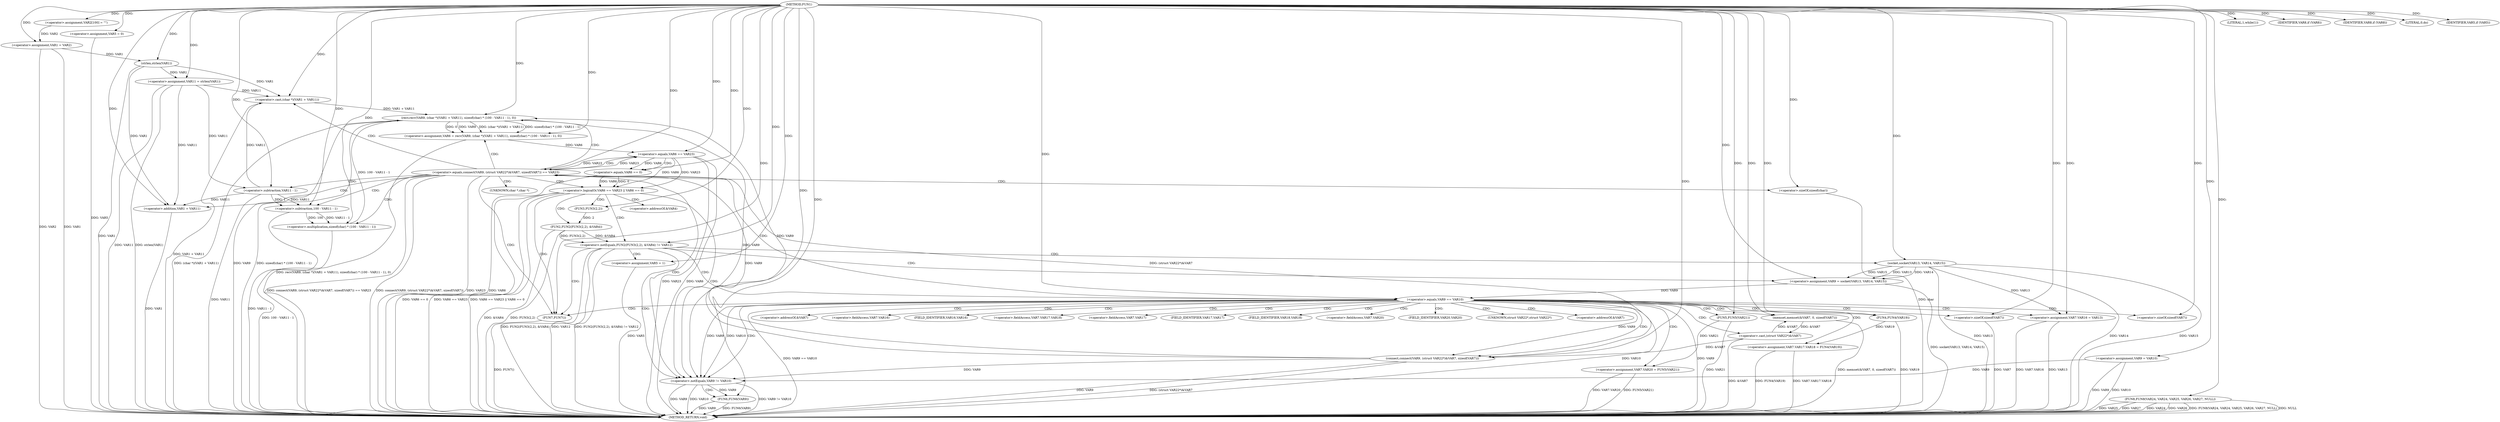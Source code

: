 digraph FUN1 {  
"1000100" [label = "(METHOD,FUN1)" ]
"1000251" [label = "(METHOD_RETURN,void)" ]
"1000104" [label = "(<operator>.assignment,VAR2[100] = \"\")" ]
"1000107" [label = "(<operator>.assignment,VAR1 = VAR2)" ]
"1000111" [label = "(LITERAL,1,while(1))" ]
"1000116" [label = "(<operator>.assignment,VAR5 = 0)" ]
"1000123" [label = "(<operator>.assignment,VAR9 = VAR10)" ]
"1000127" [label = "(<operator>.assignment,VAR11 = strlen(VAR1))" ]
"1000129" [label = "(strlen,strlen(VAR1))" ]
"1000134" [label = "(<operator>.notEquals,FUN2(FUN3(2,2), &VAR4) != VAR12)" ]
"1000135" [label = "(FUN2,FUN2(FUN3(2,2), &VAR4))" ]
"1000136" [label = "(FUN3,FUN3(2,2))" ]
"1000144" [label = "(<operator>.assignment,VAR5 = 1)" ]
"1000147" [label = "(<operator>.assignment,VAR9 = socket(VAR13, VAR14, VAR15))" ]
"1000149" [label = "(socket,socket(VAR13, VAR14, VAR15))" ]
"1000154" [label = "(<operator>.equals,VAR9 == VAR10)" ]
"1000159" [label = "(memset,memset(&VAR7, 0, sizeof(VAR7)))" ]
"1000163" [label = "(<operator>.sizeOf,sizeof(VAR7))" ]
"1000165" [label = "(<operator>.assignment,VAR7.VAR16 = VAR13)" ]
"1000170" [label = "(<operator>.assignment,VAR7.VAR17.VAR18 = FUN4(VAR19))" ]
"1000176" [label = "(FUN4,FUN4(VAR19))" ]
"1000178" [label = "(<operator>.assignment,VAR7.VAR20 = FUN5(VAR21))" ]
"1000182" [label = "(FUN5,FUN5(VAR21))" ]
"1000185" [label = "(<operator>.equals,connect(VAR9, (struct VAR22*)&VAR7, sizeof(VAR7)) == VAR23)" ]
"1000186" [label = "(connect,connect(VAR9, (struct VAR22*)&VAR7, sizeof(VAR7)))" ]
"1000188" [label = "(<operator>.cast,(struct VAR22*)&VAR7)" ]
"1000192" [label = "(<operator>.sizeOf,sizeof(VAR7))" ]
"1000197" [label = "(<operator>.assignment,VAR6 = recv(VAR9, (char *)(VAR1 + VAR11), sizeof(char) * (100 - VAR11 - 1), 0))" ]
"1000199" [label = "(recv,recv(VAR9, (char *)(VAR1 + VAR11), sizeof(char) * (100 - VAR11 - 1), 0))" ]
"1000201" [label = "(<operator>.cast,(char *)(VAR1 + VAR11))" ]
"1000203" [label = "(<operator>.addition,VAR1 + VAR11)" ]
"1000206" [label = "(<operator>.multiplication,sizeof(char) * (100 - VAR11 - 1))" ]
"1000207" [label = "(<operator>.sizeOf,sizeof(char))" ]
"1000209" [label = "(<operator>.subtraction,100 - VAR11 - 1)" ]
"1000211" [label = "(<operator>.subtraction,VAR11 - 1)" ]
"1000216" [label = "(<operator>.logicalOr,VAR6 == VAR23 || VAR6 == 0)" ]
"1000217" [label = "(<operator>.equals,VAR6 == VAR23)" ]
"1000220" [label = "(<operator>.equals,VAR6 == 0)" ]
"1000226" [label = "(IDENTIFIER,VAR8,if (VAR8))" ]
"1000229" [label = "(IDENTIFIER,VAR8,if (VAR8))" ]
"1000231" [label = "(LITERAL,0,do)" ]
"1000233" [label = "(<operator>.notEquals,VAR9 != VAR10)" ]
"1000237" [label = "(FUN6,FUN6(VAR9))" ]
"1000240" [label = "(IDENTIFIER,VAR5,if (VAR5))" ]
"1000242" [label = "(FUN7,FUN7())" ]
"1000244" [label = "(FUN8,FUN8(VAR24, VAR24, VAR25, VAR26, VAR27, NULL))" ]
"1000139" [label = "(<operator>.addressOf,&VAR4)" ]
"1000160" [label = "(<operator>.addressOf,&VAR7)" ]
"1000166" [label = "(<operator>.fieldAccess,VAR7.VAR16)" ]
"1000168" [label = "(FIELD_IDENTIFIER,VAR16,VAR16)" ]
"1000171" [label = "(<operator>.fieldAccess,VAR7.VAR17.VAR18)" ]
"1000172" [label = "(<operator>.fieldAccess,VAR7.VAR17)" ]
"1000174" [label = "(FIELD_IDENTIFIER,VAR17,VAR17)" ]
"1000175" [label = "(FIELD_IDENTIFIER,VAR18,VAR18)" ]
"1000179" [label = "(<operator>.fieldAccess,VAR7.VAR20)" ]
"1000181" [label = "(FIELD_IDENTIFIER,VAR20,VAR20)" ]
"1000189" [label = "(UNKNOWN,struct VAR22*,struct VAR22*)" ]
"1000190" [label = "(<operator>.addressOf,&VAR7)" ]
"1000202" [label = "(UNKNOWN,char *,char *)" ]
  "1000186" -> "1000251"  [ label = "DDG: VAR9"] 
  "1000185" -> "1000251"  [ label = "DDG: connect(VAR9, (struct VAR22*)&VAR7, sizeof(VAR7)) == VAR23"] 
  "1000217" -> "1000251"  [ label = "DDG: VAR23"] 
  "1000244" -> "1000251"  [ label = "DDG: VAR24"] 
  "1000178" -> "1000251"  [ label = "DDG: FUN5(VAR21)"] 
  "1000244" -> "1000251"  [ label = "DDG: VAR26"] 
  "1000159" -> "1000251"  [ label = "DDG: memset(&VAR7, 0, sizeof(VAR7))"] 
  "1000116" -> "1000251"  [ label = "DDG: VAR5"] 
  "1000186" -> "1000251"  [ label = "DDG: (struct VAR22*)&VAR7"] 
  "1000129" -> "1000251"  [ label = "DDG: VAR1"] 
  "1000185" -> "1000251"  [ label = "DDG: connect(VAR9, (struct VAR22*)&VAR7, sizeof(VAR7))"] 
  "1000220" -> "1000251"  [ label = "DDG: VAR6"] 
  "1000123" -> "1000251"  [ label = "DDG: VAR10"] 
  "1000185" -> "1000251"  [ label = "DDG: VAR23"] 
  "1000199" -> "1000251"  [ label = "DDG: (char *)(VAR1 + VAR11)"] 
  "1000107" -> "1000251"  [ label = "DDG: VAR1"] 
  "1000237" -> "1000251"  [ label = "DDG: FUN6(VAR9)"] 
  "1000206" -> "1000251"  [ label = "DDG: 100 - VAR11 - 1"] 
  "1000149" -> "1000251"  [ label = "DDG: VAR14"] 
  "1000233" -> "1000251"  [ label = "DDG: VAR9 != VAR10"] 
  "1000165" -> "1000251"  [ label = "DDG: VAR13"] 
  "1000233" -> "1000251"  [ label = "DDG: VAR10"] 
  "1000188" -> "1000251"  [ label = "DDG: &VAR7"] 
  "1000199" -> "1000251"  [ label = "DDG: VAR9"] 
  "1000216" -> "1000251"  [ label = "DDG: VAR6 == VAR23 || VAR6 == 0"] 
  "1000178" -> "1000251"  [ label = "DDG: VAR7.VAR20"] 
  "1000216" -> "1000251"  [ label = "DDG: VAR6 == VAR23"] 
  "1000237" -> "1000251"  [ label = "DDG: VAR9"] 
  "1000199" -> "1000251"  [ label = "DDG: sizeof(char) * (100 - VAR11 - 1)"] 
  "1000134" -> "1000251"  [ label = "DDG: VAR12"] 
  "1000135" -> "1000251"  [ label = "DDG: &VAR4"] 
  "1000165" -> "1000251"  [ label = "DDG: VAR7.VAR16"] 
  "1000149" -> "1000251"  [ label = "DDG: VAR15"] 
  "1000127" -> "1000251"  [ label = "DDG: strlen(VAR1)"] 
  "1000154" -> "1000251"  [ label = "DDG: VAR9"] 
  "1000134" -> "1000251"  [ label = "DDG: FUN2(FUN3(2,2), &VAR4) != VAR12"] 
  "1000217" -> "1000251"  [ label = "DDG: VAR6"] 
  "1000201" -> "1000251"  [ label = "DDG: VAR1 + VAR11"] 
  "1000207" -> "1000251"  [ label = "DDG: char"] 
  "1000147" -> "1000251"  [ label = "DDG: socket(VAR13, VAR14, VAR15)"] 
  "1000170" -> "1000251"  [ label = "DDG: FUN4(VAR19)"] 
  "1000211" -> "1000251"  [ label = "DDG: VAR11"] 
  "1000154" -> "1000251"  [ label = "DDG: VAR9 == VAR10"] 
  "1000197" -> "1000251"  [ label = "DDG: recv(VAR9, (char *)(VAR1 + VAR11), sizeof(char) * (100 - VAR11 - 1), 0)"] 
  "1000134" -> "1000251"  [ label = "DDG: FUN2(FUN3(2,2), &VAR4)"] 
  "1000192" -> "1000251"  [ label = "DDG: VAR7"] 
  "1000209" -> "1000251"  [ label = "DDG: VAR11 - 1"] 
  "1000233" -> "1000251"  [ label = "DDG: VAR9"] 
  "1000135" -> "1000251"  [ label = "DDG: FUN3(2,2)"] 
  "1000242" -> "1000251"  [ label = "DDG: FUN7()"] 
  "1000144" -> "1000251"  [ label = "DDG: VAR5"] 
  "1000216" -> "1000251"  [ label = "DDG: VAR6 == 0"] 
  "1000170" -> "1000251"  [ label = "DDG: VAR7.VAR17.VAR18"] 
  "1000176" -> "1000251"  [ label = "DDG: VAR19"] 
  "1000244" -> "1000251"  [ label = "DDG: FUN8(VAR24, VAR24, VAR25, VAR26, VAR27, NULL)"] 
  "1000149" -> "1000251"  [ label = "DDG: VAR13"] 
  "1000244" -> "1000251"  [ label = "DDG: NULL"] 
  "1000127" -> "1000251"  [ label = "DDG: VAR11"] 
  "1000154" -> "1000251"  [ label = "DDG: VAR10"] 
  "1000182" -> "1000251"  [ label = "DDG: VAR21"] 
  "1000107" -> "1000251"  [ label = "DDG: VAR2"] 
  "1000244" -> "1000251"  [ label = "DDG: VAR25"] 
  "1000244" -> "1000251"  [ label = "DDG: VAR27"] 
  "1000123" -> "1000251"  [ label = "DDG: VAR9"] 
  "1000203" -> "1000251"  [ label = "DDG: VAR1"] 
  "1000100" -> "1000104"  [ label = "DDG: "] 
  "1000104" -> "1000107"  [ label = "DDG: VAR2"] 
  "1000100" -> "1000107"  [ label = "DDG: "] 
  "1000100" -> "1000111"  [ label = "DDG: "] 
  "1000100" -> "1000116"  [ label = "DDG: "] 
  "1000100" -> "1000123"  [ label = "DDG: "] 
  "1000129" -> "1000127"  [ label = "DDG: VAR1"] 
  "1000100" -> "1000127"  [ label = "DDG: "] 
  "1000107" -> "1000129"  [ label = "DDG: VAR1"] 
  "1000100" -> "1000129"  [ label = "DDG: "] 
  "1000135" -> "1000134"  [ label = "DDG: FUN3(2,2)"] 
  "1000135" -> "1000134"  [ label = "DDG: &VAR4"] 
  "1000136" -> "1000135"  [ label = "DDG: 2"] 
  "1000100" -> "1000136"  [ label = "DDG: "] 
  "1000100" -> "1000134"  [ label = "DDG: "] 
  "1000100" -> "1000144"  [ label = "DDG: "] 
  "1000149" -> "1000147"  [ label = "DDG: VAR13"] 
  "1000149" -> "1000147"  [ label = "DDG: VAR14"] 
  "1000149" -> "1000147"  [ label = "DDG: VAR15"] 
  "1000100" -> "1000147"  [ label = "DDG: "] 
  "1000100" -> "1000149"  [ label = "DDG: "] 
  "1000147" -> "1000154"  [ label = "DDG: VAR9"] 
  "1000100" -> "1000154"  [ label = "DDG: "] 
  "1000188" -> "1000159"  [ label = "DDG: &VAR7"] 
  "1000100" -> "1000159"  [ label = "DDG: "] 
  "1000100" -> "1000163"  [ label = "DDG: "] 
  "1000149" -> "1000165"  [ label = "DDG: VAR13"] 
  "1000100" -> "1000165"  [ label = "DDG: "] 
  "1000176" -> "1000170"  [ label = "DDG: VAR19"] 
  "1000100" -> "1000176"  [ label = "DDG: "] 
  "1000182" -> "1000178"  [ label = "DDG: VAR21"] 
  "1000100" -> "1000182"  [ label = "DDG: "] 
  "1000186" -> "1000185"  [ label = "DDG: VAR9"] 
  "1000186" -> "1000185"  [ label = "DDG: (struct VAR22*)&VAR7"] 
  "1000154" -> "1000186"  [ label = "DDG: VAR9"] 
  "1000100" -> "1000186"  [ label = "DDG: "] 
  "1000188" -> "1000186"  [ label = "DDG: &VAR7"] 
  "1000159" -> "1000188"  [ label = "DDG: &VAR7"] 
  "1000100" -> "1000192"  [ label = "DDG: "] 
  "1000217" -> "1000185"  [ label = "DDG: VAR23"] 
  "1000100" -> "1000185"  [ label = "DDG: "] 
  "1000199" -> "1000197"  [ label = "DDG: VAR9"] 
  "1000199" -> "1000197"  [ label = "DDG: (char *)(VAR1 + VAR11)"] 
  "1000199" -> "1000197"  [ label = "DDG: sizeof(char) * (100 - VAR11 - 1)"] 
  "1000199" -> "1000197"  [ label = "DDG: 0"] 
  "1000100" -> "1000197"  [ label = "DDG: "] 
  "1000186" -> "1000199"  [ label = "DDG: VAR9"] 
  "1000100" -> "1000199"  [ label = "DDG: "] 
  "1000201" -> "1000199"  [ label = "DDG: VAR1 + VAR11"] 
  "1000129" -> "1000201"  [ label = "DDG: VAR1"] 
  "1000100" -> "1000201"  [ label = "DDG: "] 
  "1000211" -> "1000201"  [ label = "DDG: VAR11"] 
  "1000127" -> "1000201"  [ label = "DDG: VAR11"] 
  "1000129" -> "1000203"  [ label = "DDG: VAR1"] 
  "1000100" -> "1000203"  [ label = "DDG: "] 
  "1000211" -> "1000203"  [ label = "DDG: VAR11"] 
  "1000127" -> "1000203"  [ label = "DDG: VAR11"] 
  "1000206" -> "1000199"  [ label = "DDG: 100 - VAR11 - 1"] 
  "1000100" -> "1000206"  [ label = "DDG: "] 
  "1000100" -> "1000207"  [ label = "DDG: "] 
  "1000209" -> "1000206"  [ label = "DDG: 100"] 
  "1000209" -> "1000206"  [ label = "DDG: VAR11 - 1"] 
  "1000100" -> "1000209"  [ label = "DDG: "] 
  "1000211" -> "1000209"  [ label = "DDG: VAR11"] 
  "1000211" -> "1000209"  [ label = "DDG: 1"] 
  "1000100" -> "1000211"  [ label = "DDG: "] 
  "1000127" -> "1000211"  [ label = "DDG: VAR11"] 
  "1000217" -> "1000216"  [ label = "DDG: VAR6"] 
  "1000217" -> "1000216"  [ label = "DDG: VAR23"] 
  "1000197" -> "1000217"  [ label = "DDG: VAR6"] 
  "1000100" -> "1000217"  [ label = "DDG: "] 
  "1000185" -> "1000217"  [ label = "DDG: VAR23"] 
  "1000220" -> "1000216"  [ label = "DDG: VAR6"] 
  "1000220" -> "1000216"  [ label = "DDG: 0"] 
  "1000217" -> "1000220"  [ label = "DDG: VAR6"] 
  "1000100" -> "1000220"  [ label = "DDG: "] 
  "1000100" -> "1000226"  [ label = "DDG: "] 
  "1000100" -> "1000229"  [ label = "DDG: "] 
  "1000100" -> "1000231"  [ label = "DDG: "] 
  "1000186" -> "1000233"  [ label = "DDG: VAR9"] 
  "1000199" -> "1000233"  [ label = "DDG: VAR9"] 
  "1000154" -> "1000233"  [ label = "DDG: VAR9"] 
  "1000123" -> "1000233"  [ label = "DDG: VAR9"] 
  "1000100" -> "1000233"  [ label = "DDG: "] 
  "1000154" -> "1000233"  [ label = "DDG: VAR10"] 
  "1000233" -> "1000237"  [ label = "DDG: VAR9"] 
  "1000100" -> "1000237"  [ label = "DDG: "] 
  "1000100" -> "1000240"  [ label = "DDG: "] 
  "1000100" -> "1000242"  [ label = "DDG: "] 
  "1000100" -> "1000244"  [ label = "DDG: "] 
  "1000134" -> "1000144"  [ label = "CDG: "] 
  "1000134" -> "1000149"  [ label = "CDG: "] 
  "1000134" -> "1000154"  [ label = "CDG: "] 
  "1000134" -> "1000147"  [ label = "CDG: "] 
  "1000134" -> "1000233"  [ label = "CDG: "] 
  "1000134" -> "1000242"  [ label = "CDG: "] 
  "1000154" -> "1000174"  [ label = "CDG: "] 
  "1000154" -> "1000182"  [ label = "CDG: "] 
  "1000154" -> "1000166"  [ label = "CDG: "] 
  "1000154" -> "1000165"  [ label = "CDG: "] 
  "1000154" -> "1000188"  [ label = "CDG: "] 
  "1000154" -> "1000190"  [ label = "CDG: "] 
  "1000154" -> "1000175"  [ label = "CDG: "] 
  "1000154" -> "1000160"  [ label = "CDG: "] 
  "1000154" -> "1000179"  [ label = "CDG: "] 
  "1000154" -> "1000192"  [ label = "CDG: "] 
  "1000154" -> "1000176"  [ label = "CDG: "] 
  "1000154" -> "1000185"  [ label = "CDG: "] 
  "1000154" -> "1000186"  [ label = "CDG: "] 
  "1000154" -> "1000172"  [ label = "CDG: "] 
  "1000154" -> "1000189"  [ label = "CDG: "] 
  "1000154" -> "1000163"  [ label = "CDG: "] 
  "1000154" -> "1000168"  [ label = "CDG: "] 
  "1000154" -> "1000178"  [ label = "CDG: "] 
  "1000154" -> "1000159"  [ label = "CDG: "] 
  "1000154" -> "1000170"  [ label = "CDG: "] 
  "1000154" -> "1000171"  [ label = "CDG: "] 
  "1000154" -> "1000181"  [ label = "CDG: "] 
  "1000154" -> "1000233"  [ label = "CDG: "] 
  "1000154" -> "1000242"  [ label = "CDG: "] 
  "1000185" -> "1000211"  [ label = "CDG: "] 
  "1000185" -> "1000199"  [ label = "CDG: "] 
  "1000185" -> "1000197"  [ label = "CDG: "] 
  "1000185" -> "1000216"  [ label = "CDG: "] 
  "1000185" -> "1000206"  [ label = "CDG: "] 
  "1000185" -> "1000201"  [ label = "CDG: "] 
  "1000185" -> "1000217"  [ label = "CDG: "] 
  "1000185" -> "1000207"  [ label = "CDG: "] 
  "1000185" -> "1000203"  [ label = "CDG: "] 
  "1000185" -> "1000202"  [ label = "CDG: "] 
  "1000185" -> "1000209"  [ label = "CDG: "] 
  "1000185" -> "1000233"  [ label = "CDG: "] 
  "1000185" -> "1000242"  [ label = "CDG: "] 
  "1000216" -> "1000233"  [ label = "CDG: "] 
  "1000216" -> "1000242"  [ label = "CDG: "] 
  "1000216" -> "1000139"  [ label = "CDG: "] 
  "1000216" -> "1000135"  [ label = "CDG: "] 
  "1000216" -> "1000136"  [ label = "CDG: "] 
  "1000216" -> "1000134"  [ label = "CDG: "] 
  "1000217" -> "1000220"  [ label = "CDG: "] 
  "1000233" -> "1000237"  [ label = "CDG: "] 
}
